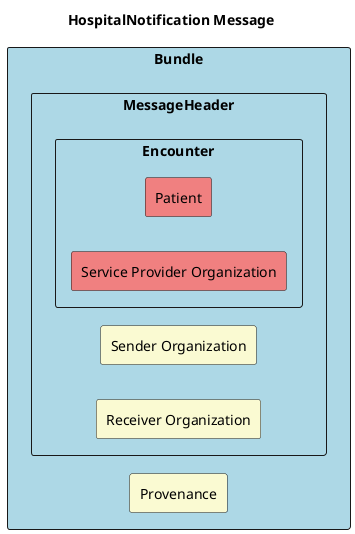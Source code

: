 @startuml testSimpleDiagram

left to right direction
'title
title HospitalNotification Message

'Message 1: New message

rectangle Bundle as "Bundle" #LightBlue{
    rectangle messageHeader as "MessageHeader" #LightBlue{
        rectangle encounter as "Encounter" #LightBlue{
            rectangle patient as "Patient" #LightCoral{
            }
            rectangle service as "Service Provider Organization" #LightCoral{
            }
        }
        rectangle sender as "Sender Organization" #LightGoldenRodYellow{
        }
        rectangle receiver as "Receiver Organization" #LightGoldenRodYellow{
        }
    }
    rectangle provenance as "Provenance" #LightGoldenRodYellow{
    }
}
@enduml